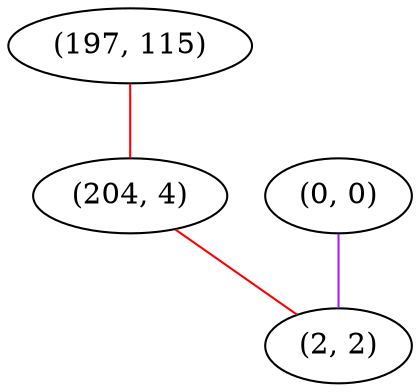 graph "" {
"(197, 115)";
"(204, 4)";
"(0, 0)";
"(2, 2)";
"(197, 115)" -- "(204, 4)"  [color=red, key=0, weight=1];
"(204, 4)" -- "(2, 2)"  [color=red, key=0, weight=1];
"(0, 0)" -- "(2, 2)"  [color=purple, key=0, weight=4];
}
